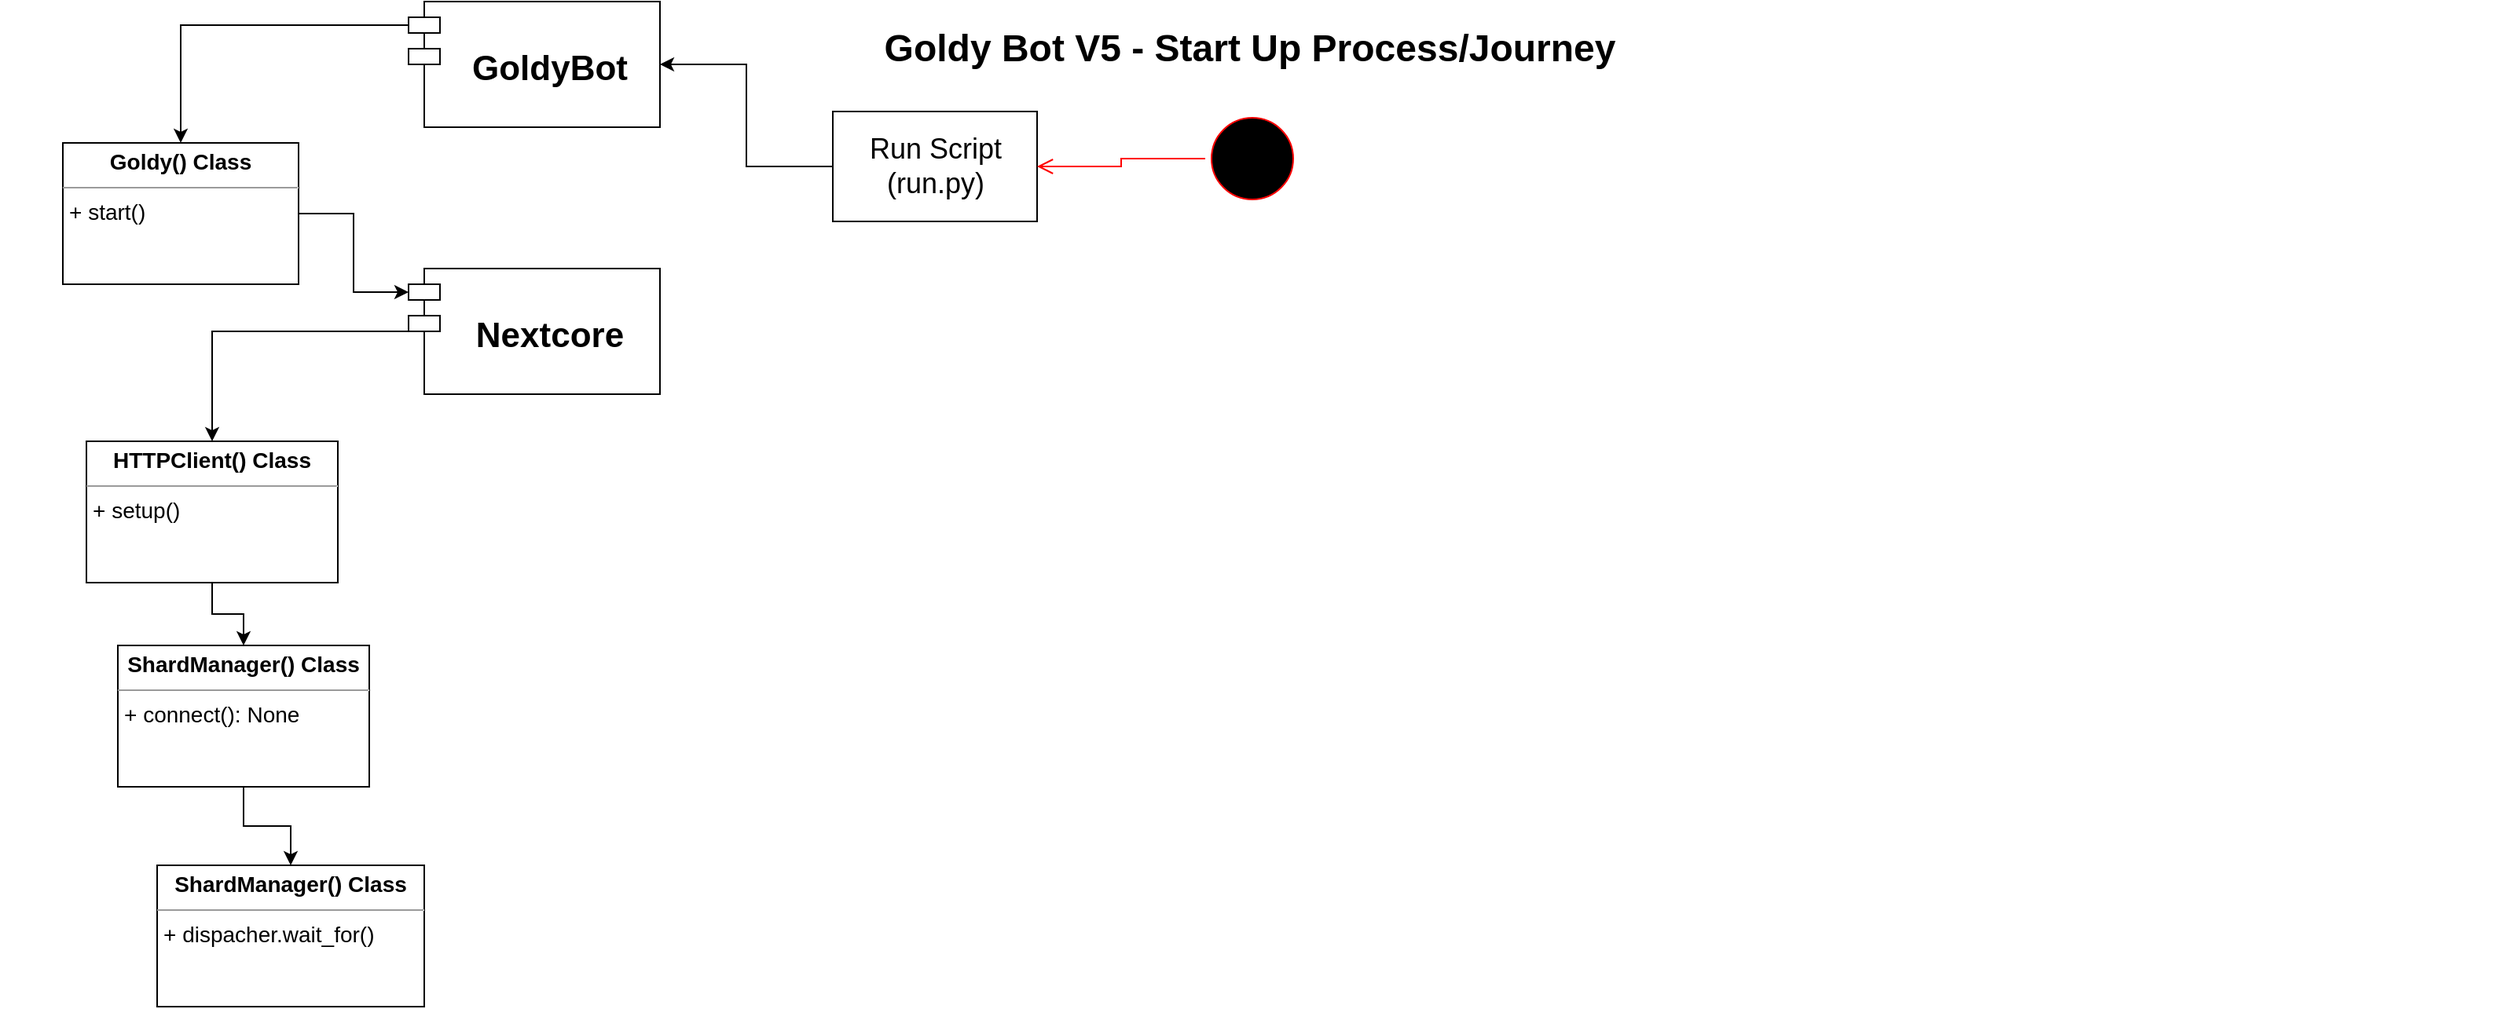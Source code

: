 <mxfile version="20.8.16" type="device"><diagram name="Page-1" id="74b105a0-9070-1c63-61bc-23e55f88626e"><mxGraphModel dx="1687" dy="993" grid="1" gridSize="10" guides="1" tooltips="1" connect="1" arrows="1" fold="1" page="1" pageScale="1.5" pageWidth="1169" pageHeight="826" background="none" math="0" shadow="0"><root><mxCell id="0" style=";html=1;"/><mxCell id="1" style=";html=1;" parent="0"/><mxCell id="10b056a9c633e61c-30" value="Goldy Bot V5 - Start Up Process/Journey" style="text;strokeColor=none;fillColor=none;html=1;fontSize=24;fontStyle=1;verticalAlign=middle;align=center;" parent="1" vertex="1"><mxGeometry x="80" y="40" width="1590" height="40" as="geometry"/></mxCell><mxCell id="Bd6YmMj_mtQxCxiY4UJX-10" style="edgeStyle=orthogonalEdgeStyle;rounded=0;orthogonalLoop=1;jettySize=auto;html=1;entryX=0;entryY=0;entryDx=0;entryDy=15;entryPerimeter=0;fontSize=22;" edge="1" parent="1" source="Bd6YmMj_mtQxCxiY4UJX-4" target="Bd6YmMj_mtQxCxiY4UJX-8"><mxGeometry relative="1" as="geometry"/></mxCell><mxCell id="Bd6YmMj_mtQxCxiY4UJX-4" value="&lt;p style=&quot;margin: 4px 0px 0px; text-align: center; font-size: 14px;&quot;&gt;&lt;b style=&quot;&quot;&gt;&lt;font style=&quot;font-size: 14px;&quot;&gt;Goldy() Class&lt;/font&gt;&lt;/b&gt;&lt;/p&gt;&lt;hr style=&quot;font-size: 14px;&quot; size=&quot;1&quot;&gt;&lt;p style=&quot;margin: 0px 0px 0px 4px; font-size: 14px;&quot;&gt;&lt;font style=&quot;font-size: 14px;&quot;&gt;+ start()&lt;/font&gt;&lt;/p&gt;" style="verticalAlign=top;align=left;overflow=fill;fontSize=12;fontFamily=Helvetica;html=1;" vertex="1" parent="1"><mxGeometry x="120" y="120" width="150" height="90" as="geometry"/></mxCell><mxCell id="Bd6YmMj_mtQxCxiY4UJX-30" style="edgeStyle=orthogonalEdgeStyle;rounded=0;orthogonalLoop=1;jettySize=auto;html=1;entryX=1;entryY=0.5;entryDx=0;entryDy=0;fontSize=22;" edge="1" parent="1" source="Bd6YmMj_mtQxCxiY4UJX-6" target="Bd6YmMj_mtQxCxiY4UJX-29"><mxGeometry relative="1" as="geometry"/></mxCell><mxCell id="Bd6YmMj_mtQxCxiY4UJX-6" value="&lt;font style=&quot;font-size: 18px;&quot;&gt;Run Script&lt;br&gt;(run.py)&lt;/font&gt;" style="html=1;" vertex="1" parent="1"><mxGeometry x="610" y="100" width="130" height="70" as="geometry"/></mxCell><mxCell id="Bd6YmMj_mtQxCxiY4UJX-28" style="edgeStyle=orthogonalEdgeStyle;rounded=0;orthogonalLoop=1;jettySize=auto;html=1;fontSize=22;" edge="1" parent="1" source="Bd6YmMj_mtQxCxiY4UJX-8" target="Bd6YmMj_mtQxCxiY4UJX-12"><mxGeometry relative="1" as="geometry"/></mxCell><mxCell id="Bd6YmMj_mtQxCxiY4UJX-8" value="Nextcore" style="shape=module;align=left;spacingLeft=20;align=center;verticalAlign=middle;fontSize=22;fontStyle=1" vertex="1" parent="1"><mxGeometry x="340" y="200" width="160" height="80" as="geometry"/></mxCell><mxCell id="Bd6YmMj_mtQxCxiY4UJX-25" style="edgeStyle=orthogonalEdgeStyle;rounded=0;orthogonalLoop=1;jettySize=auto;html=1;fontSize=22;" edge="1" parent="1" source="Bd6YmMj_mtQxCxiY4UJX-12" target="Bd6YmMj_mtQxCxiY4UJX-24"><mxGeometry relative="1" as="geometry"/></mxCell><mxCell id="Bd6YmMj_mtQxCxiY4UJX-12" value="&lt;p style=&quot;margin: 4px 0px 0px; text-align: center; font-size: 14px;&quot;&gt;&lt;b style=&quot;&quot;&gt;&lt;font style=&quot;font-size: 14px;&quot;&gt;HTTPClient() Class&lt;/font&gt;&lt;/b&gt;&lt;/p&gt;&lt;hr style=&quot;font-size: 14px;&quot; size=&quot;1&quot;&gt;&lt;p style=&quot;margin: 0px 0px 0px 4px; font-size: 14px;&quot;&gt;&lt;font style=&quot;font-size: 14px;&quot;&gt;+&amp;nbsp;setup&lt;span style=&quot;background-color: initial;&quot;&gt;()&lt;/span&gt;&lt;/font&gt;&lt;/p&gt;" style="verticalAlign=top;align=left;overflow=fill;fontSize=12;fontFamily=Helvetica;html=1;" vertex="1" parent="1"><mxGeometry x="135" y="310" width="160" height="90" as="geometry"/></mxCell><mxCell id="Bd6YmMj_mtQxCxiY4UJX-20" value="" style="ellipse;html=1;shape=startState;fillColor=#000000;strokeColor=#ff0000;fontSize=22;" vertex="1" parent="1"><mxGeometry x="847" y="100" width="60" height="60" as="geometry"/></mxCell><mxCell id="Bd6YmMj_mtQxCxiY4UJX-21" value="" style="edgeStyle=orthogonalEdgeStyle;html=1;verticalAlign=bottom;endArrow=open;endSize=8;strokeColor=#ff0000;rounded=0;fontSize=22;" edge="1" source="Bd6YmMj_mtQxCxiY4UJX-20" parent="1" target="Bd6YmMj_mtQxCxiY4UJX-6"><mxGeometry relative="1" as="geometry"><mxPoint x="840" y="240" as="targetPoint"/></mxGeometry></mxCell><mxCell id="Bd6YmMj_mtQxCxiY4UJX-33" style="edgeStyle=orthogonalEdgeStyle;rounded=0;orthogonalLoop=1;jettySize=auto;html=1;fontSize=22;" edge="1" parent="1" source="Bd6YmMj_mtQxCxiY4UJX-24" target="Bd6YmMj_mtQxCxiY4UJX-32"><mxGeometry relative="1" as="geometry"/></mxCell><mxCell id="Bd6YmMj_mtQxCxiY4UJX-24" value="&lt;p style=&quot;margin: 4px 0px 0px; text-align: center; font-size: 14px;&quot;&gt;&lt;b style=&quot;&quot;&gt;&lt;font style=&quot;font-size: 14px;&quot;&gt;ShardManager() Class&lt;/font&gt;&lt;/b&gt;&lt;/p&gt;&lt;hr style=&quot;font-size: 14px;&quot; size=&quot;1&quot;&gt;&lt;p style=&quot;margin: 0px 0px 0px 4px; font-size: 14px;&quot;&gt;&lt;font style=&quot;font-size: 14px;&quot;&gt;+ connect&lt;span style=&quot;background-color: initial;&quot;&gt;(): None&lt;/span&gt;&lt;/font&gt;&lt;/p&gt;" style="verticalAlign=top;align=left;overflow=fill;fontSize=12;fontFamily=Helvetica;html=1;" vertex="1" parent="1"><mxGeometry x="155" y="440" width="160" height="90" as="geometry"/></mxCell><mxCell id="Bd6YmMj_mtQxCxiY4UJX-34" style="edgeStyle=orthogonalEdgeStyle;rounded=0;orthogonalLoop=1;jettySize=auto;html=1;exitX=0;exitY=0;exitDx=0;exitDy=15;exitPerimeter=0;entryX=0.5;entryY=0;entryDx=0;entryDy=0;fontSize=14;" edge="1" parent="1" source="Bd6YmMj_mtQxCxiY4UJX-29" target="Bd6YmMj_mtQxCxiY4UJX-4"><mxGeometry relative="1" as="geometry"/></mxCell><mxCell id="Bd6YmMj_mtQxCxiY4UJX-29" value="GoldyBot" style="shape=module;align=left;spacingLeft=20;align=center;verticalAlign=middle;fontSize=22;fontStyle=1" vertex="1" parent="1"><mxGeometry x="340" y="30" width="160" height="80" as="geometry"/></mxCell><mxCell id="Bd6YmMj_mtQxCxiY4UJX-32" value="&lt;p style=&quot;margin: 4px 0px 0px; text-align: center; font-size: 14px;&quot;&gt;&lt;b style=&quot;&quot;&gt;&lt;font style=&quot;font-size: 14px;&quot;&gt;ShardManager() Class&lt;/font&gt;&lt;/b&gt;&lt;/p&gt;&lt;hr style=&quot;font-size: 14px;&quot; size=&quot;1&quot;&gt;&lt;p style=&quot;margin: 0px 0px 0px 4px; font-size: 14px;&quot;&gt;&lt;font style=&quot;font-size: 14px;&quot;&gt;+&amp;nbsp;dispacher.wait_for()&lt;/font&gt;&lt;/p&gt;" style="verticalAlign=top;align=left;overflow=fill;fontSize=12;fontFamily=Helvetica;html=1;" vertex="1" parent="1"><mxGeometry x="180" y="580" width="170" height="90" as="geometry"/></mxCell></root></mxGraphModel></diagram></mxfile>